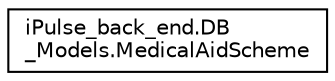 digraph "Graphical Class Hierarchy"
{
 // LATEX_PDF_SIZE
  edge [fontname="Helvetica",fontsize="10",labelfontname="Helvetica",labelfontsize="10"];
  node [fontname="Helvetica",fontsize="10",shape=record];
  rankdir="LR";
  Node0 [label="iPulse_back_end.DB\l_Models.MedicalAidScheme",height=0.2,width=0.4,color="black", fillcolor="white", style="filled",URL="$classiPulse__back__end_1_1DB__Models_1_1MedicalAidScheme.html",tooltip=" "];
}
